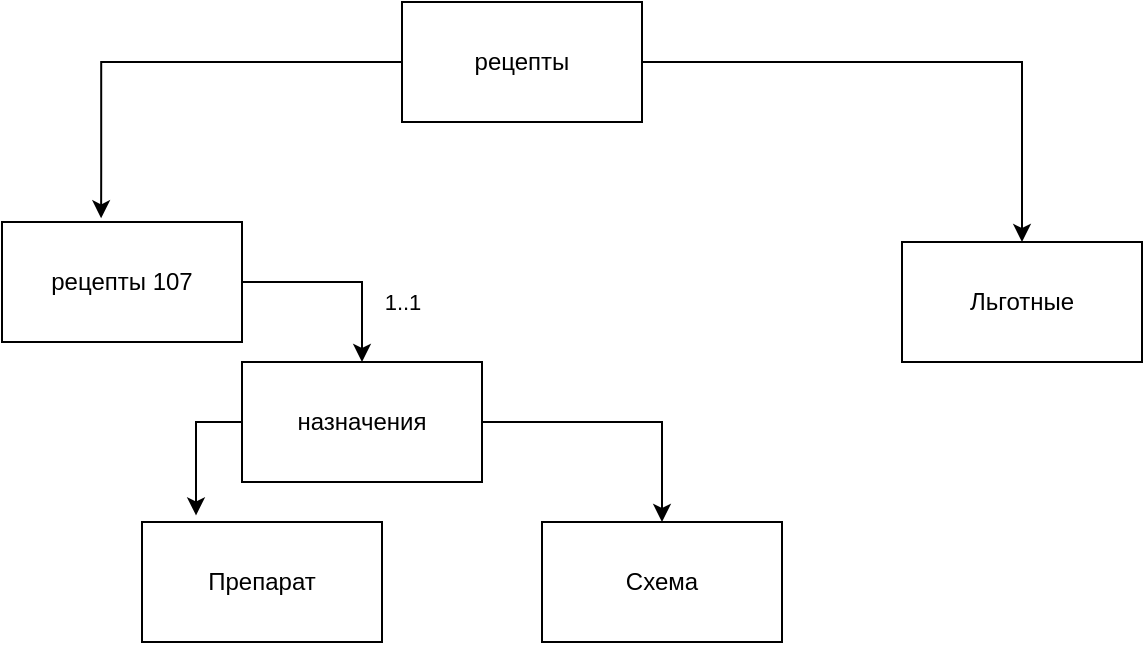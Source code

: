 <mxfile version="20.1.4" type="github">
  <diagram id="CJhRo5ARBGHWi4SmdeIi" name="Страница 1">
    <mxGraphModel dx="1185" dy="658" grid="1" gridSize="10" guides="1" tooltips="1" connect="1" arrows="1" fold="1" page="1" pageScale="1" pageWidth="827" pageHeight="1169" math="0" shadow="0">
      <root>
        <mxCell id="0" />
        <mxCell id="1" parent="0" />
        <mxCell id="MZlgHCXasomIC_yRRkuz-7" style="edgeStyle=orthogonalEdgeStyle;rounded=0;orthogonalLoop=1;jettySize=auto;html=1;exitX=0;exitY=0.5;exitDx=0;exitDy=0;entryX=0.413;entryY=-0.031;entryDx=0;entryDy=0;entryPerimeter=0;" edge="1" parent="1" source="MZlgHCXasomIC_yRRkuz-1" target="MZlgHCXasomIC_yRRkuz-2">
          <mxGeometry relative="1" as="geometry" />
        </mxCell>
        <mxCell id="MZlgHCXasomIC_yRRkuz-8" style="edgeStyle=orthogonalEdgeStyle;rounded=0;orthogonalLoop=1;jettySize=auto;html=1;exitX=1;exitY=0.5;exitDx=0;exitDy=0;entryX=0.5;entryY=0;entryDx=0;entryDy=0;" edge="1" parent="1" source="MZlgHCXasomIC_yRRkuz-1" target="MZlgHCXasomIC_yRRkuz-3">
          <mxGeometry relative="1" as="geometry" />
        </mxCell>
        <mxCell id="MZlgHCXasomIC_yRRkuz-1" value="рецепты" style="rounded=0;whiteSpace=wrap;html=1;" vertex="1" parent="1">
          <mxGeometry x="330" y="10" width="120" height="60" as="geometry" />
        </mxCell>
        <mxCell id="MZlgHCXasomIC_yRRkuz-5" style="edgeStyle=orthogonalEdgeStyle;rounded=0;orthogonalLoop=1;jettySize=auto;html=1;exitX=1;exitY=0.5;exitDx=0;exitDy=0;entryX=0.5;entryY=0;entryDx=0;entryDy=0;" edge="1" parent="1" source="MZlgHCXasomIC_yRRkuz-2" target="MZlgHCXasomIC_yRRkuz-4">
          <mxGeometry relative="1" as="geometry" />
        </mxCell>
        <mxCell id="MZlgHCXasomIC_yRRkuz-6" value="1..1" style="edgeLabel;html=1;align=center;verticalAlign=middle;resizable=0;points=[];" vertex="1" connectable="0" parent="MZlgHCXasomIC_yRRkuz-5">
          <mxGeometry x="0.021" y="2" relative="1" as="geometry">
            <mxPoint x="29" y="12" as="offset" />
          </mxGeometry>
        </mxCell>
        <mxCell id="MZlgHCXasomIC_yRRkuz-2" value="рецепты 107" style="rounded=0;whiteSpace=wrap;html=1;" vertex="1" parent="1">
          <mxGeometry x="130" y="120" width="120" height="60" as="geometry" />
        </mxCell>
        <mxCell id="MZlgHCXasomIC_yRRkuz-3" value="Льготные" style="rounded=0;whiteSpace=wrap;html=1;" vertex="1" parent="1">
          <mxGeometry x="580" y="130" width="120" height="60" as="geometry" />
        </mxCell>
        <mxCell id="MZlgHCXasomIC_yRRkuz-11" style="edgeStyle=orthogonalEdgeStyle;rounded=0;orthogonalLoop=1;jettySize=auto;html=1;exitX=1;exitY=0.5;exitDx=0;exitDy=0;" edge="1" parent="1" source="MZlgHCXasomIC_yRRkuz-4" target="MZlgHCXasomIC_yRRkuz-9">
          <mxGeometry relative="1" as="geometry" />
        </mxCell>
        <mxCell id="MZlgHCXasomIC_yRRkuz-12" style="edgeStyle=orthogonalEdgeStyle;rounded=0;orthogonalLoop=1;jettySize=auto;html=1;exitX=0;exitY=0.5;exitDx=0;exitDy=0;entryX=0.225;entryY=-0.055;entryDx=0;entryDy=0;entryPerimeter=0;" edge="1" parent="1" source="MZlgHCXasomIC_yRRkuz-4" target="MZlgHCXasomIC_yRRkuz-10">
          <mxGeometry relative="1" as="geometry" />
        </mxCell>
        <mxCell id="MZlgHCXasomIC_yRRkuz-4" value="назначения" style="rounded=0;whiteSpace=wrap;html=1;" vertex="1" parent="1">
          <mxGeometry x="250" y="190" width="120" height="60" as="geometry" />
        </mxCell>
        <mxCell id="MZlgHCXasomIC_yRRkuz-9" value="Схема" style="rounded=0;whiteSpace=wrap;html=1;" vertex="1" parent="1">
          <mxGeometry x="400" y="270" width="120" height="60" as="geometry" />
        </mxCell>
        <mxCell id="MZlgHCXasomIC_yRRkuz-10" value="Препарат" style="rounded=0;whiteSpace=wrap;html=1;" vertex="1" parent="1">
          <mxGeometry x="200" y="270" width="120" height="60" as="geometry" />
        </mxCell>
      </root>
    </mxGraphModel>
  </diagram>
</mxfile>
